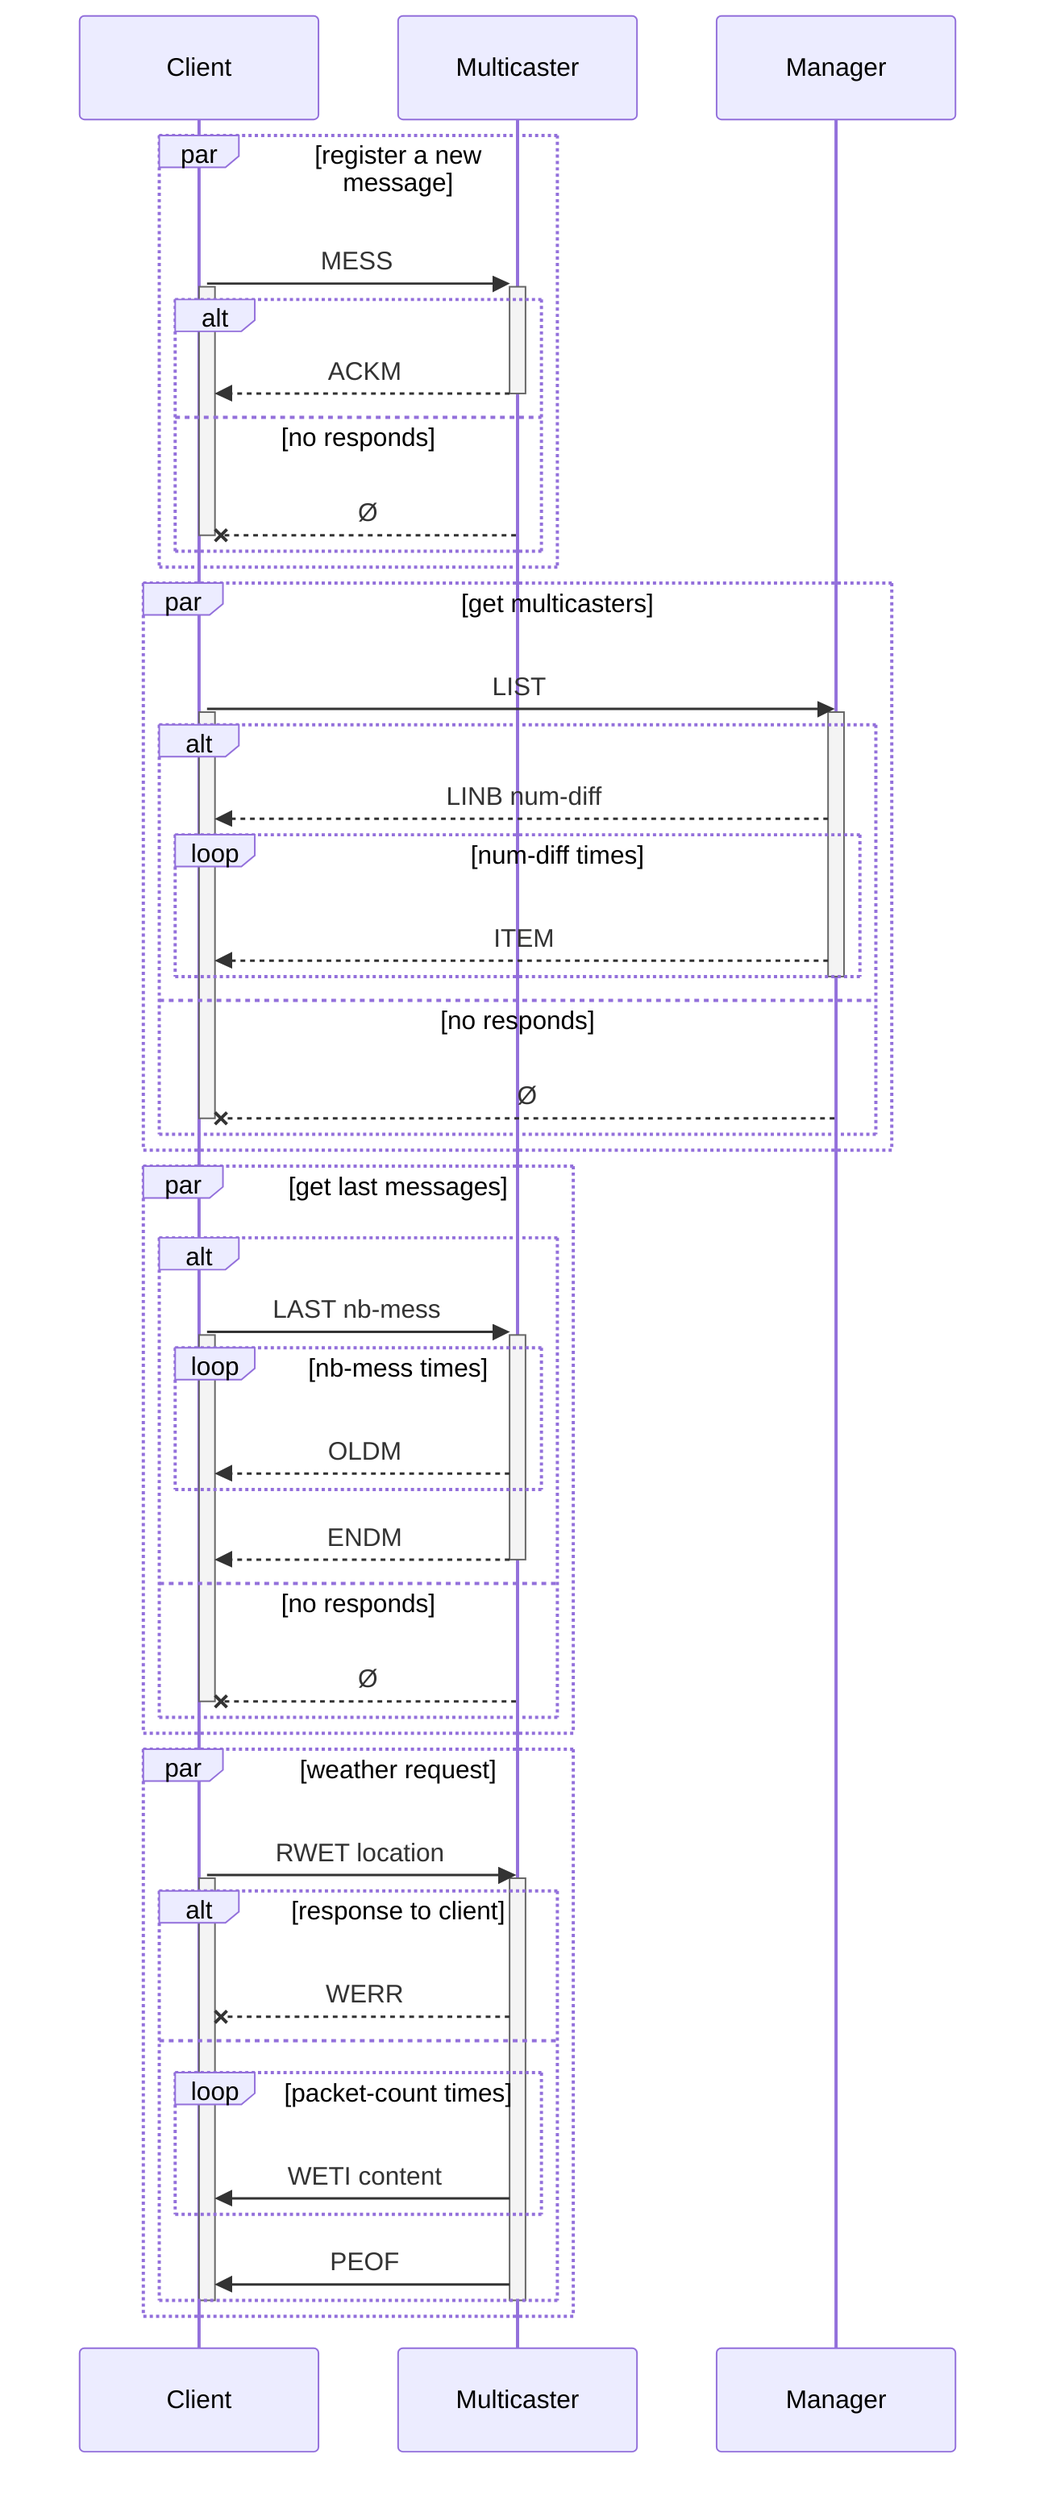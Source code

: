sequenceDiagram

	activate Client
	par register a new message
		Client ->>+ Multicaster: MESS
		activate Client
		alt
			Multicaster-->>-Client: ACKM
		else no responds
			Multicaster--xClient: Ø
			deactivate Client
		end
	end
	par get multicasters
		Client ->> Manager: LIST
		activate Manager
		activate Client
		alt
			Manager -->> Client: LINB num-diff
			loop num-diff times
				Manager -->> Client: ITEM
			end
		deactivate Manager
		else no responds
			Manager--xClient: Ø
			deactivate Client
		end
	end
	par get last messages
		alt
			Client->>+Multicaster: LAST nb-mess
			activate Client
			loop nb-mess times
				Multicaster-->>Client: OLDM
			end
			Multicaster-->>-Client: ENDM
		else no responds
			Multicaster--xClient: Ø
			deactivate Client
		end
    end
    par weather request

        Client ->>Multicaster: RWET location
        activate Multicaster
        activate Client
        alt response to client
            Multicaster--xClient : WERR
		else
            loop packet-count times
                Multicaster->>Client: WETI content
            end
            Multicaster->>Client : PEOF
        end
        deactivate Client
        deactivate Multicaster
	end